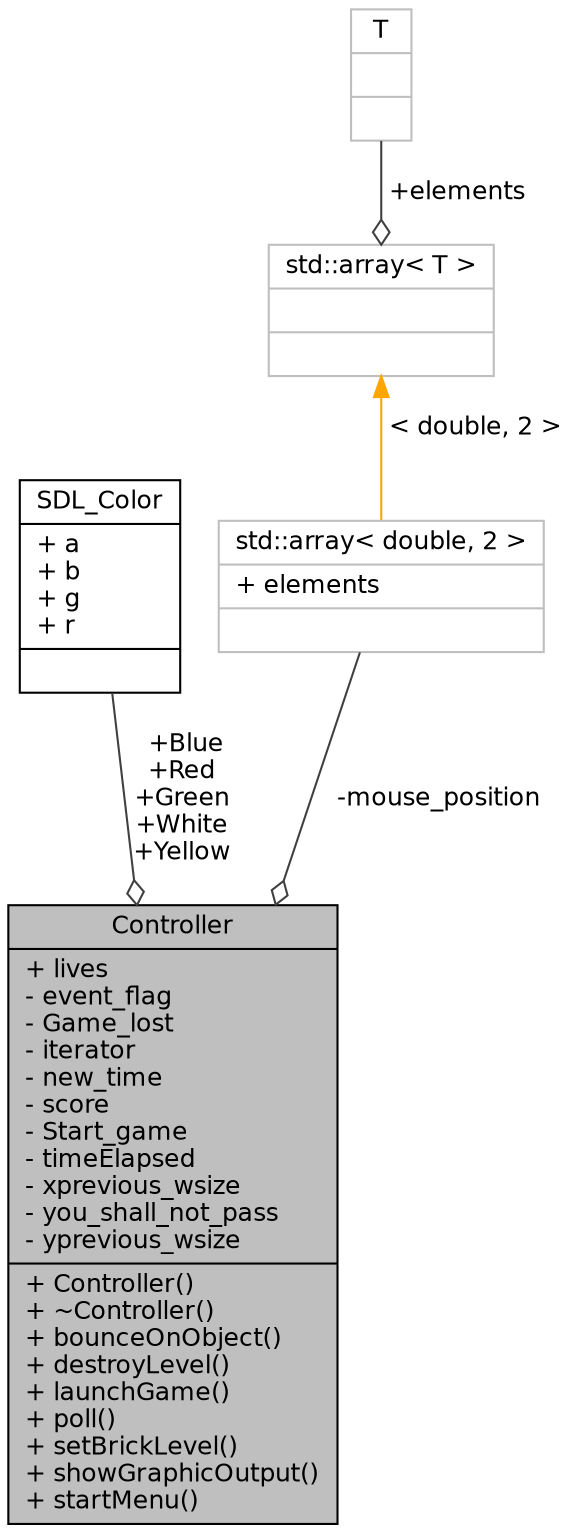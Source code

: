 digraph "Controller"
{
  edge [fontname="Helvetica",fontsize="12",labelfontname="Helvetica",labelfontsize="12"];
  node [fontname="Helvetica",fontsize="12",shape=record];
  Node1 [label="{Controller\n|+ lives\l- event_flag\l- Game_lost\l- iterator\l- new_time\l- score\l- Start_game\l- timeElapsed\l- xprevious_wsize\l- you_shall_not_pass\l- yprevious_wsize\l|+ Controller()\l+ ~Controller()\l+ bounceOnObject()\l+ destroyLevel()\l+ launchGame()\l+ poll()\l+ setBrickLevel()\l+ showGraphicOutput()\l+ startMenu()\l}",height=0.2,width=0.4,color="black", fillcolor="grey75", style="filled", fontcolor="black"];
  Node2 -> Node1 [color="grey25",fontsize="12",style="solid",label=" +Blue\n+Red\n+Green\n+White\n+Yellow" ,arrowhead="odiamond",fontname="Helvetica"];
  Node2 [label="{SDL_Color\n|+ a\l+ b\l+ g\l+ r\l|}",height=0.2,width=0.4,color="black", fillcolor="white", style="filled",URL="$struct_s_d_l___color.html"];
  Node3 -> Node1 [color="grey25",fontsize="12",style="solid",label=" -mouse_position" ,arrowhead="odiamond",fontname="Helvetica"];
  Node3 [label="{std::array\< double, 2 \>\n|+ elements\l|}",height=0.2,width=0.4,color="grey75", fillcolor="white", style="filled"];
  Node4 -> Node3 [dir="back",color="orange",fontsize="12",style="solid",label=" \< double, 2 \>" ,fontname="Helvetica"];
  Node4 [label="{std::array\< T \>\n||}",height=0.2,width=0.4,color="grey75", fillcolor="white", style="filled",tooltip="STL class. "];
  Node5 -> Node4 [color="grey25",fontsize="12",style="solid",label=" +elements" ,arrowhead="odiamond",fontname="Helvetica"];
  Node5 [label="{T\n||}",height=0.2,width=0.4,color="grey75", fillcolor="white", style="filled"];
}
